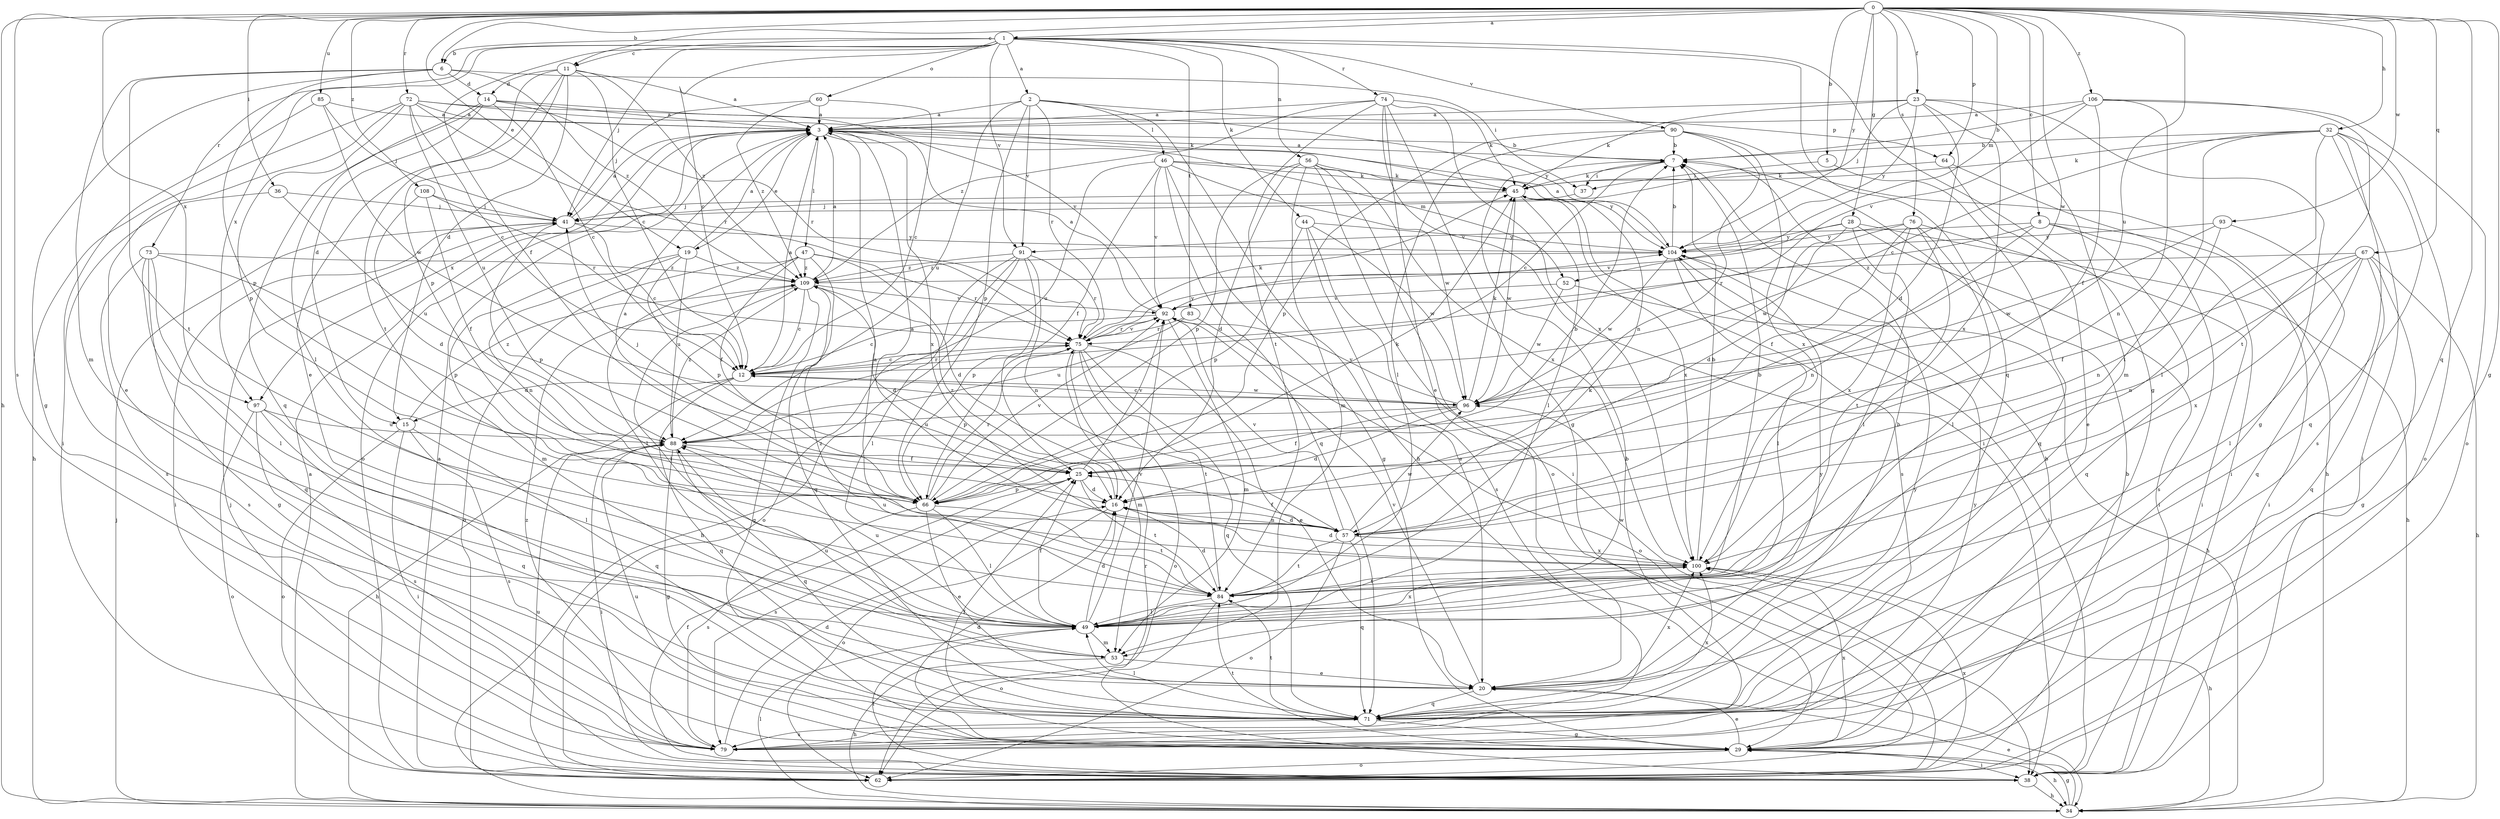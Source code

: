 strict digraph  {
0;
1;
2;
3;
5;
6;
7;
8;
11;
12;
14;
15;
16;
19;
20;
23;
25;
28;
29;
32;
34;
36;
37;
38;
41;
44;
45;
46;
47;
49;
52;
53;
56;
57;
60;
62;
64;
66;
67;
71;
72;
73;
74;
75;
76;
79;
83;
84;
85;
88;
90;
91;
92;
93;
96;
97;
100;
104;
106;
108;
109;
0 -> 1  [label=a];
0 -> 5  [label=b];
0 -> 6  [label=b];
0 -> 8  [label=c];
0 -> 11  [label=c];
0 -> 19  [label=e];
0 -> 23  [label=f];
0 -> 28  [label=g];
0 -> 29  [label=g];
0 -> 32  [label=h];
0 -> 34  [label=h];
0 -> 36  [label=i];
0 -> 52  [label=m];
0 -> 64  [label=p];
0 -> 67  [label=q];
0 -> 71  [label=q];
0 -> 72  [label=r];
0 -> 76  [label=s];
0 -> 79  [label=s];
0 -> 85  [label=u];
0 -> 88  [label=u];
0 -> 93  [label=w];
0 -> 96  [label=w];
0 -> 97  [label=x];
0 -> 104  [label=y];
0 -> 106  [label=z];
0 -> 108  [label=z];
1 -> 2  [label=a];
1 -> 6  [label=b];
1 -> 11  [label=c];
1 -> 12  [label=c];
1 -> 25  [label=f];
1 -> 29  [label=g];
1 -> 41  [label=j];
1 -> 44  [label=k];
1 -> 56  [label=n];
1 -> 60  [label=o];
1 -> 71  [label=q];
1 -> 73  [label=r];
1 -> 74  [label=r];
1 -> 83  [label=t];
1 -> 90  [label=v];
1 -> 91  [label=v];
1 -> 97  [label=x];
2 -> 3  [label=a];
2 -> 34  [label=h];
2 -> 46  [label=l];
2 -> 64  [label=p];
2 -> 66  [label=p];
2 -> 75  [label=r];
2 -> 88  [label=u];
2 -> 91  [label=v];
3 -> 7  [label=b];
3 -> 19  [label=e];
3 -> 47  [label=l];
3 -> 52  [label=m];
3 -> 62  [label=o];
3 -> 97  [label=x];
3 -> 100  [label=x];
5 -> 37  [label=i];
5 -> 71  [label=q];
6 -> 14  [label=d];
6 -> 29  [label=g];
6 -> 37  [label=i];
6 -> 53  [label=m];
6 -> 66  [label=p];
6 -> 84  [label=t];
6 -> 109  [label=z];
7 -> 3  [label=a];
7 -> 12  [label=c];
7 -> 37  [label=i];
7 -> 45  [label=k];
8 -> 38  [label=i];
8 -> 57  [label=n];
8 -> 71  [label=q];
8 -> 75  [label=r];
8 -> 79  [label=s];
8 -> 91  [label=v];
11 -> 3  [label=a];
11 -> 12  [label=c];
11 -> 14  [label=d];
11 -> 15  [label=d];
11 -> 20  [label=e];
11 -> 66  [label=p];
11 -> 84  [label=t];
11 -> 109  [label=z];
12 -> 3  [label=a];
12 -> 15  [label=d];
12 -> 34  [label=h];
12 -> 71  [label=q];
12 -> 75  [label=r];
12 -> 96  [label=w];
14 -> 3  [label=a];
14 -> 12  [label=c];
14 -> 15  [label=d];
14 -> 49  [label=l];
14 -> 71  [label=q];
14 -> 75  [label=r];
14 -> 92  [label=v];
15 -> 38  [label=i];
15 -> 62  [label=o];
15 -> 71  [label=q];
15 -> 79  [label=s];
15 -> 109  [label=z];
16 -> 57  [label=n];
16 -> 62  [label=o];
16 -> 109  [label=z];
19 -> 3  [label=a];
19 -> 53  [label=m];
19 -> 57  [label=n];
19 -> 66  [label=p];
19 -> 88  [label=u];
19 -> 109  [label=z];
20 -> 7  [label=b];
20 -> 71  [label=q];
20 -> 92  [label=v];
20 -> 100  [label=x];
20 -> 104  [label=y];
23 -> 3  [label=a];
23 -> 16  [label=d];
23 -> 29  [label=g];
23 -> 41  [label=j];
23 -> 45  [label=k];
23 -> 53  [label=m];
23 -> 100  [label=x];
23 -> 104  [label=y];
25 -> 16  [label=d];
25 -> 41  [label=j];
25 -> 66  [label=p];
25 -> 79  [label=s];
25 -> 84  [label=t];
25 -> 92  [label=v];
28 -> 16  [label=d];
28 -> 34  [label=h];
28 -> 38  [label=i];
28 -> 49  [label=l];
28 -> 92  [label=v];
28 -> 104  [label=y];
29 -> 7  [label=b];
29 -> 16  [label=d];
29 -> 20  [label=e];
29 -> 25  [label=f];
29 -> 34  [label=h];
29 -> 38  [label=i];
29 -> 62  [label=o];
29 -> 84  [label=t];
29 -> 88  [label=u];
29 -> 100  [label=x];
32 -> 7  [label=b];
32 -> 12  [label=c];
32 -> 38  [label=i];
32 -> 45  [label=k];
32 -> 49  [label=l];
32 -> 62  [label=o];
32 -> 71  [label=q];
32 -> 79  [label=s];
32 -> 84  [label=t];
34 -> 3  [label=a];
34 -> 20  [label=e];
34 -> 29  [label=g];
34 -> 41  [label=j];
34 -> 49  [label=l];
36 -> 41  [label=j];
36 -> 79  [label=s];
36 -> 88  [label=u];
37 -> 41  [label=j];
38 -> 25  [label=f];
38 -> 34  [label=h];
38 -> 41  [label=j];
38 -> 49  [label=l];
38 -> 75  [label=r];
41 -> 3  [label=a];
41 -> 12  [label=c];
41 -> 38  [label=i];
41 -> 66  [label=p];
41 -> 104  [label=y];
44 -> 20  [label=e];
44 -> 66  [label=p];
44 -> 79  [label=s];
44 -> 96  [label=w];
44 -> 104  [label=y];
45 -> 41  [label=j];
45 -> 49  [label=l];
45 -> 79  [label=s];
45 -> 96  [label=w];
45 -> 100  [label=x];
46 -> 25  [label=f];
46 -> 29  [label=g];
46 -> 45  [label=k];
46 -> 71  [label=q];
46 -> 88  [label=u];
46 -> 92  [label=v];
46 -> 96  [label=w];
46 -> 104  [label=y];
47 -> 16  [label=d];
47 -> 25  [label=f];
47 -> 49  [label=l];
47 -> 62  [label=o];
47 -> 71  [label=q];
47 -> 75  [label=r];
47 -> 109  [label=z];
49 -> 16  [label=d];
49 -> 25  [label=f];
49 -> 53  [label=m];
49 -> 88  [label=u];
49 -> 92  [label=v];
49 -> 96  [label=w];
49 -> 100  [label=x];
52 -> 34  [label=h];
52 -> 92  [label=v];
52 -> 96  [label=w];
53 -> 20  [label=e];
53 -> 34  [label=h];
53 -> 88  [label=u];
56 -> 16  [label=d];
56 -> 38  [label=i];
56 -> 45  [label=k];
56 -> 53  [label=m];
56 -> 62  [label=o];
56 -> 66  [label=p];
56 -> 100  [label=x];
57 -> 3  [label=a];
57 -> 16  [label=d];
57 -> 25  [label=f];
57 -> 62  [label=o];
57 -> 71  [label=q];
57 -> 84  [label=t];
57 -> 92  [label=v];
57 -> 96  [label=w];
57 -> 100  [label=x];
60 -> 3  [label=a];
60 -> 12  [label=c];
60 -> 41  [label=j];
60 -> 109  [label=z];
62 -> 3  [label=a];
62 -> 7  [label=b];
62 -> 88  [label=u];
62 -> 100  [label=x];
64 -> 20  [label=e];
64 -> 38  [label=i];
64 -> 45  [label=k];
66 -> 3  [label=a];
66 -> 7  [label=b];
66 -> 20  [label=e];
66 -> 45  [label=k];
66 -> 49  [label=l];
66 -> 75  [label=r];
66 -> 79  [label=s];
66 -> 84  [label=t];
66 -> 92  [label=v];
67 -> 25  [label=f];
67 -> 29  [label=g];
67 -> 34  [label=h];
67 -> 49  [label=l];
67 -> 57  [label=n];
67 -> 71  [label=q];
67 -> 100  [label=x];
67 -> 109  [label=z];
71 -> 29  [label=g];
71 -> 49  [label=l];
71 -> 79  [label=s];
71 -> 84  [label=t];
71 -> 100  [label=x];
71 -> 104  [label=y];
72 -> 3  [label=a];
72 -> 12  [label=c];
72 -> 20  [label=e];
72 -> 34  [label=h];
72 -> 45  [label=k];
72 -> 66  [label=p];
72 -> 75  [label=r];
72 -> 88  [label=u];
72 -> 104  [label=y];
73 -> 29  [label=g];
73 -> 49  [label=l];
73 -> 66  [label=p];
73 -> 71  [label=q];
73 -> 79  [label=s];
73 -> 109  [label=z];
74 -> 3  [label=a];
74 -> 20  [label=e];
74 -> 29  [label=g];
74 -> 38  [label=i];
74 -> 45  [label=k];
74 -> 84  [label=t];
74 -> 100  [label=x];
74 -> 109  [label=z];
75 -> 12  [label=c];
75 -> 20  [label=e];
75 -> 45  [label=k];
75 -> 53  [label=m];
75 -> 62  [label=o];
75 -> 66  [label=p];
75 -> 71  [label=q];
75 -> 84  [label=t];
75 -> 92  [label=v];
75 -> 104  [label=y];
76 -> 25  [label=f];
76 -> 38  [label=i];
76 -> 49  [label=l];
76 -> 84  [label=t];
76 -> 96  [label=w];
76 -> 100  [label=x];
76 -> 104  [label=y];
79 -> 7  [label=b];
79 -> 16  [label=d];
79 -> 104  [label=y];
79 -> 109  [label=z];
83 -> 62  [label=o];
83 -> 75  [label=r];
83 -> 88  [label=u];
84 -> 3  [label=a];
84 -> 7  [label=b];
84 -> 16  [label=d];
84 -> 45  [label=k];
84 -> 49  [label=l];
84 -> 62  [label=o];
84 -> 109  [label=z];
85 -> 3  [label=a];
85 -> 38  [label=i];
85 -> 41  [label=j];
85 -> 96  [label=w];
88 -> 25  [label=f];
88 -> 29  [label=g];
88 -> 38  [label=i];
88 -> 71  [label=q];
88 -> 109  [label=z];
90 -> 7  [label=b];
90 -> 34  [label=h];
90 -> 49  [label=l];
90 -> 57  [label=n];
90 -> 66  [label=p];
90 -> 100  [label=x];
91 -> 34  [label=h];
91 -> 49  [label=l];
91 -> 57  [label=n];
91 -> 62  [label=o];
91 -> 66  [label=p];
91 -> 75  [label=r];
91 -> 109  [label=z];
92 -> 3  [label=a];
92 -> 12  [label=c];
92 -> 53  [label=m];
92 -> 75  [label=r];
93 -> 57  [label=n];
93 -> 71  [label=q];
93 -> 96  [label=w];
93 -> 104  [label=y];
96 -> 12  [label=c];
96 -> 16  [label=d];
96 -> 25  [label=f];
96 -> 45  [label=k];
96 -> 88  [label=u];
96 -> 92  [label=v];
97 -> 49  [label=l];
97 -> 62  [label=o];
97 -> 71  [label=q];
97 -> 79  [label=s];
97 -> 88  [label=u];
100 -> 7  [label=b];
100 -> 16  [label=d];
100 -> 34  [label=h];
100 -> 84  [label=t];
100 -> 88  [label=u];
104 -> 3  [label=a];
104 -> 7  [label=b];
104 -> 38  [label=i];
104 -> 49  [label=l];
104 -> 96  [label=w];
104 -> 109  [label=z];
106 -> 3  [label=a];
106 -> 7  [label=b];
106 -> 25  [label=f];
106 -> 57  [label=n];
106 -> 62  [label=o];
106 -> 84  [label=t];
106 -> 92  [label=v];
108 -> 16  [label=d];
108 -> 25  [label=f];
108 -> 41  [label=j];
108 -> 75  [label=r];
109 -> 3  [label=a];
109 -> 12  [label=c];
109 -> 16  [label=d];
109 -> 29  [label=g];
109 -> 49  [label=l];
109 -> 92  [label=v];
}

